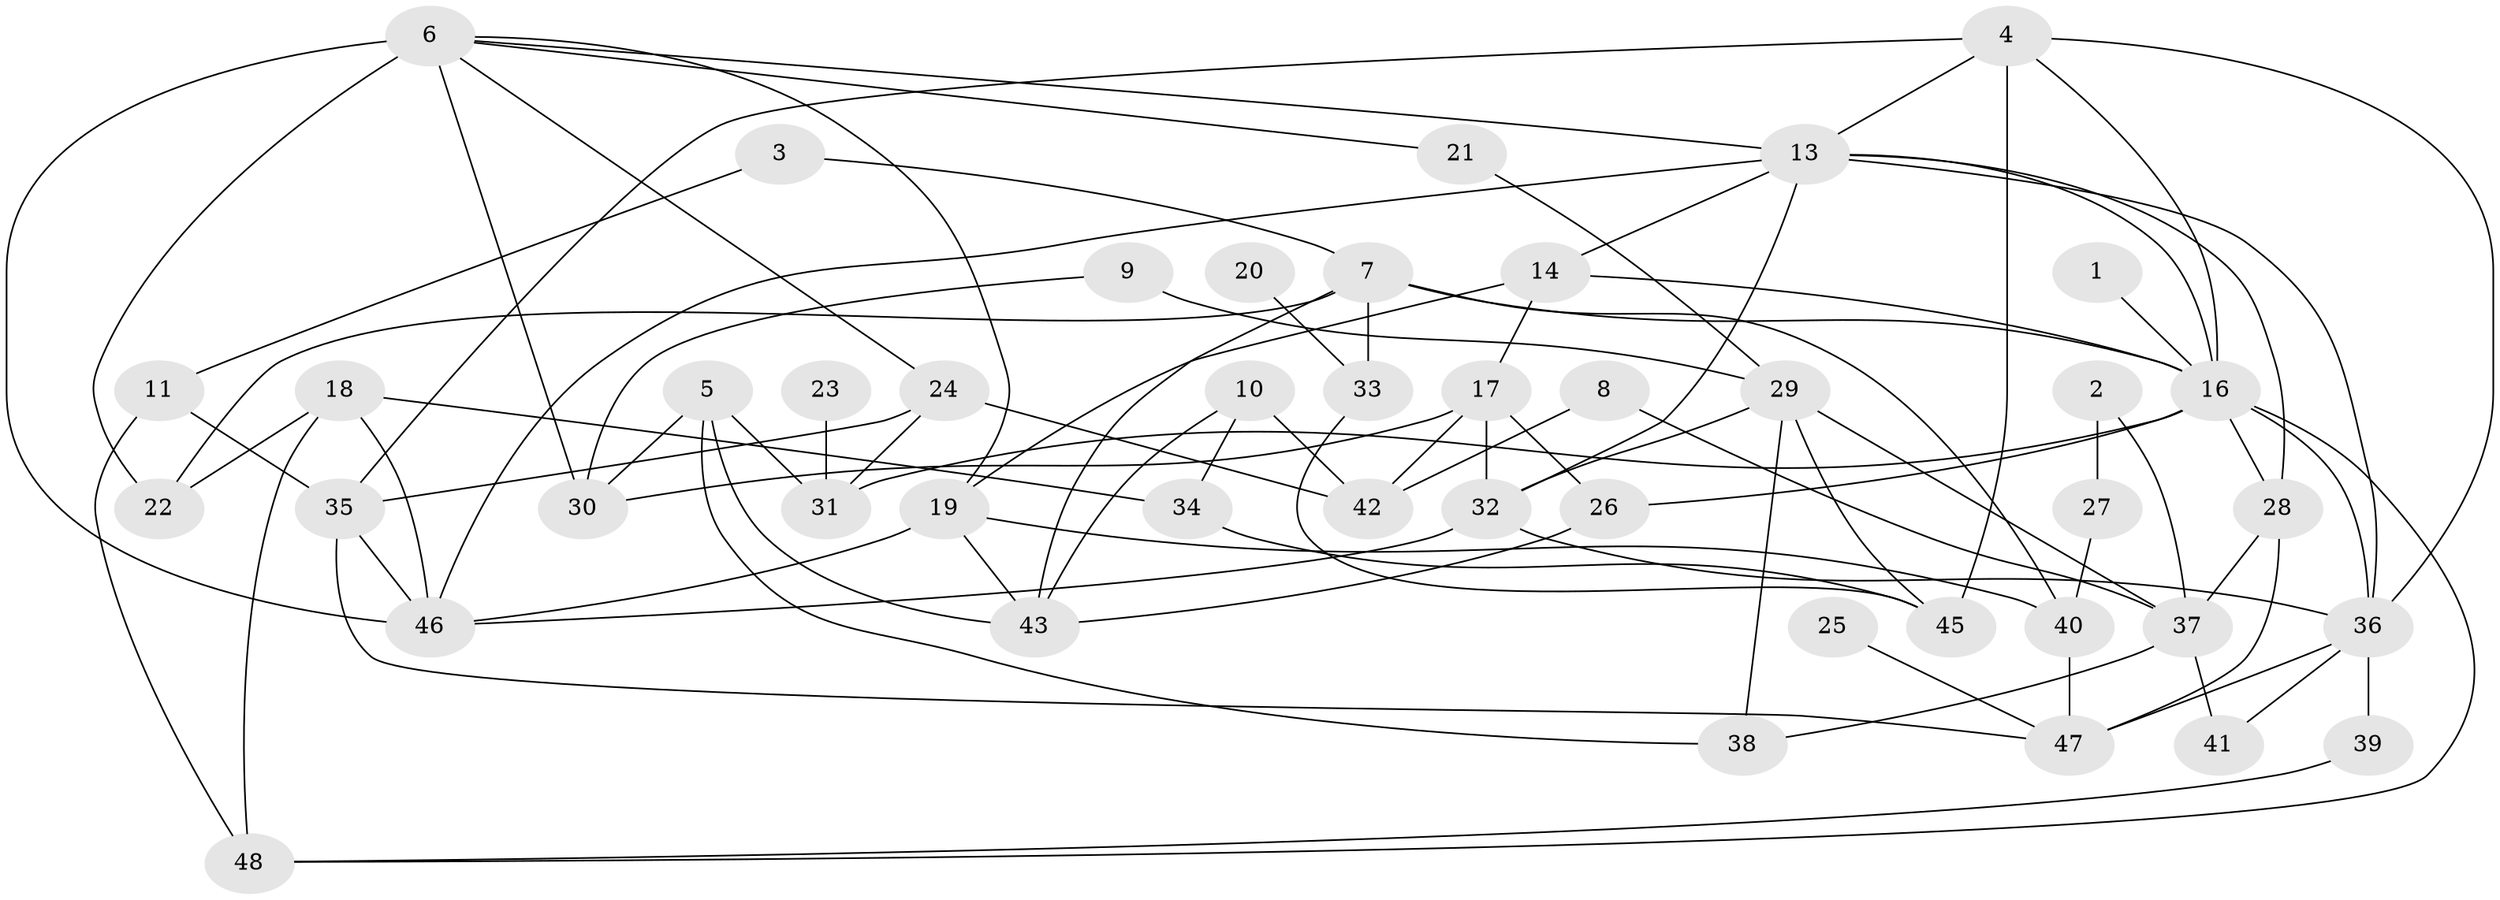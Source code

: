// original degree distribution, {6: 0.042105263157894736, 2: 0.3263157894736842, 1: 0.10526315789473684, 3: 0.18947368421052632, 5: 0.10526315789473684, 4: 0.15789473684210525, 7: 0.042105263157894736, 0: 0.031578947368421054}
// Generated by graph-tools (version 1.1) at 2025/35/03/04/25 23:35:46]
// undirected, 45 vertices, 88 edges
graph export_dot {
  node [color=gray90,style=filled];
  1;
  2;
  3;
  4;
  5;
  6;
  7;
  8;
  9;
  10;
  11;
  13;
  14;
  16;
  17;
  18;
  19;
  20;
  21;
  22;
  23;
  24;
  25;
  26;
  27;
  28;
  29;
  30;
  31;
  32;
  33;
  34;
  35;
  36;
  37;
  38;
  39;
  40;
  41;
  42;
  43;
  45;
  46;
  47;
  48;
  1 -- 16 [weight=1.0];
  2 -- 27 [weight=1.0];
  2 -- 37 [weight=1.0];
  3 -- 7 [weight=1.0];
  3 -- 11 [weight=1.0];
  4 -- 13 [weight=1.0];
  4 -- 16 [weight=1.0];
  4 -- 35 [weight=1.0];
  4 -- 36 [weight=1.0];
  4 -- 45 [weight=1.0];
  5 -- 30 [weight=1.0];
  5 -- 31 [weight=1.0];
  5 -- 38 [weight=1.0];
  5 -- 43 [weight=1.0];
  6 -- 13 [weight=1.0];
  6 -- 19 [weight=1.0];
  6 -- 21 [weight=1.0];
  6 -- 22 [weight=1.0];
  6 -- 24 [weight=1.0];
  6 -- 30 [weight=1.0];
  6 -- 46 [weight=2.0];
  7 -- 16 [weight=1.0];
  7 -- 22 [weight=1.0];
  7 -- 33 [weight=1.0];
  7 -- 40 [weight=1.0];
  7 -- 43 [weight=1.0];
  8 -- 37 [weight=1.0];
  8 -- 42 [weight=1.0];
  9 -- 29 [weight=1.0];
  9 -- 30 [weight=1.0];
  10 -- 34 [weight=1.0];
  10 -- 42 [weight=1.0];
  10 -- 43 [weight=1.0];
  11 -- 35 [weight=1.0];
  11 -- 48 [weight=1.0];
  13 -- 14 [weight=1.0];
  13 -- 16 [weight=1.0];
  13 -- 28 [weight=1.0];
  13 -- 32 [weight=1.0];
  13 -- 36 [weight=1.0];
  13 -- 46 [weight=1.0];
  14 -- 16 [weight=1.0];
  14 -- 17 [weight=1.0];
  14 -- 19 [weight=1.0];
  16 -- 26 [weight=1.0];
  16 -- 28 [weight=1.0];
  16 -- 31 [weight=1.0];
  16 -- 36 [weight=1.0];
  16 -- 48 [weight=1.0];
  17 -- 26 [weight=1.0];
  17 -- 30 [weight=1.0];
  17 -- 32 [weight=1.0];
  17 -- 42 [weight=1.0];
  18 -- 22 [weight=1.0];
  18 -- 34 [weight=1.0];
  18 -- 46 [weight=2.0];
  18 -- 48 [weight=2.0];
  19 -- 40 [weight=1.0];
  19 -- 43 [weight=1.0];
  19 -- 46 [weight=1.0];
  20 -- 33 [weight=1.0];
  21 -- 29 [weight=1.0];
  23 -- 31 [weight=1.0];
  24 -- 31 [weight=1.0];
  24 -- 35 [weight=1.0];
  24 -- 42 [weight=1.0];
  25 -- 47 [weight=1.0];
  26 -- 43 [weight=1.0];
  27 -- 40 [weight=1.0];
  28 -- 37 [weight=1.0];
  28 -- 47 [weight=1.0];
  29 -- 32 [weight=2.0];
  29 -- 37 [weight=1.0];
  29 -- 38 [weight=1.0];
  29 -- 45 [weight=1.0];
  32 -- 36 [weight=1.0];
  32 -- 46 [weight=2.0];
  33 -- 45 [weight=1.0];
  34 -- 45 [weight=1.0];
  35 -- 46 [weight=1.0];
  35 -- 47 [weight=1.0];
  36 -- 39 [weight=2.0];
  36 -- 41 [weight=1.0];
  36 -- 47 [weight=1.0];
  37 -- 38 [weight=1.0];
  37 -- 41 [weight=1.0];
  39 -- 48 [weight=1.0];
  40 -- 47 [weight=1.0];
}
